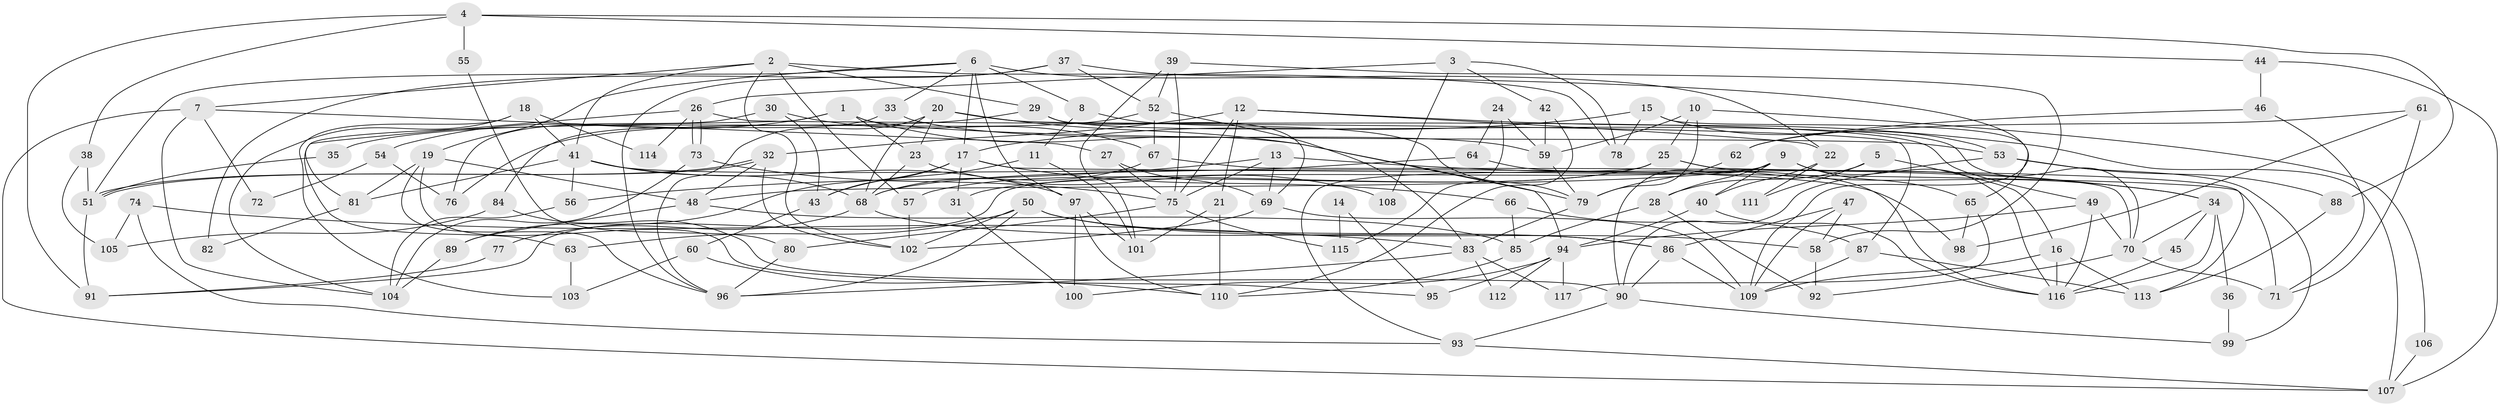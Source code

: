 // Generated by graph-tools (version 1.1) at 2025/15/03/09/25 04:15:09]
// undirected, 117 vertices, 234 edges
graph export_dot {
graph [start="1"]
  node [color=gray90,style=filled];
  1;
  2;
  3;
  4;
  5;
  6;
  7;
  8;
  9;
  10;
  11;
  12;
  13;
  14;
  15;
  16;
  17;
  18;
  19;
  20;
  21;
  22;
  23;
  24;
  25;
  26;
  27;
  28;
  29;
  30;
  31;
  32;
  33;
  34;
  35;
  36;
  37;
  38;
  39;
  40;
  41;
  42;
  43;
  44;
  45;
  46;
  47;
  48;
  49;
  50;
  51;
  52;
  53;
  54;
  55;
  56;
  57;
  58;
  59;
  60;
  61;
  62;
  63;
  64;
  65;
  66;
  67;
  68;
  69;
  70;
  71;
  72;
  73;
  74;
  75;
  76;
  77;
  78;
  79;
  80;
  81;
  82;
  83;
  84;
  85;
  86;
  87;
  88;
  89;
  90;
  91;
  92;
  93;
  94;
  95;
  96;
  97;
  98;
  99;
  100;
  101;
  102;
  103;
  104;
  105;
  106;
  107;
  108;
  109;
  110;
  111;
  112;
  113;
  114;
  115;
  116;
  117;
  1 -- 79;
  1 -- 53;
  1 -- 23;
  1 -- 54;
  1 -- 63;
  2 -- 41;
  2 -- 102;
  2 -- 7;
  2 -- 29;
  2 -- 57;
  2 -- 78;
  3 -- 78;
  3 -- 26;
  3 -- 42;
  3 -- 108;
  4 -- 38;
  4 -- 91;
  4 -- 44;
  4 -- 55;
  4 -- 88;
  5 -- 16;
  5 -- 28;
  5 -- 111;
  6 -- 17;
  6 -- 22;
  6 -- 8;
  6 -- 19;
  6 -- 33;
  6 -- 51;
  6 -- 97;
  7 -- 27;
  7 -- 72;
  7 -- 104;
  7 -- 107;
  8 -- 11;
  8 -- 79;
  9 -- 40;
  9 -- 116;
  9 -- 28;
  9 -- 48;
  9 -- 65;
  9 -- 90;
  9 -- 91;
  10 -- 79;
  10 -- 59;
  10 -- 25;
  10 -- 106;
  11 -- 43;
  11 -- 101;
  12 -- 107;
  12 -- 32;
  12 -- 21;
  12 -- 22;
  12 -- 75;
  13 -- 75;
  13 -- 69;
  13 -- 34;
  13 -- 56;
  14 -- 95;
  14 -- 115;
  15 -- 53;
  15 -- 17;
  15 -- 65;
  15 -- 78;
  16 -- 116;
  16 -- 113;
  16 -- 109;
  17 -- 71;
  17 -- 89;
  17 -- 31;
  17 -- 43;
  17 -- 66;
  18 -- 104;
  18 -- 41;
  18 -- 103;
  18 -- 114;
  19 -- 81;
  19 -- 48;
  19 -- 95;
  19 -- 96;
  20 -- 68;
  20 -- 96;
  20 -- 23;
  20 -- 49;
  20 -- 94;
  21 -- 101;
  21 -- 110;
  22 -- 40;
  22 -- 111;
  23 -- 68;
  23 -- 108;
  24 -- 59;
  24 -- 64;
  24 -- 115;
  25 -- 57;
  25 -- 31;
  25 -- 34;
  25 -- 93;
  25 -- 113;
  26 -- 87;
  26 -- 73;
  26 -- 73;
  26 -- 81;
  26 -- 114;
  27 -- 69;
  27 -- 75;
  28 -- 85;
  28 -- 92;
  29 -- 70;
  29 -- 35;
  29 -- 69;
  30 -- 67;
  30 -- 43;
  30 -- 76;
  31 -- 100;
  32 -- 51;
  32 -- 51;
  32 -- 48;
  32 -- 102;
  33 -- 59;
  33 -- 84;
  34 -- 36;
  34 -- 45;
  34 -- 70;
  34 -- 116;
  35 -- 51;
  36 -- 99;
  37 -- 96;
  37 -- 109;
  37 -- 52;
  37 -- 82;
  38 -- 51;
  38 -- 105;
  39 -- 58;
  39 -- 75;
  39 -- 52;
  39 -- 101;
  40 -- 94;
  40 -- 116;
  41 -- 68;
  41 -- 97;
  41 -- 56;
  41 -- 81;
  41 -- 98;
  42 -- 110;
  42 -- 59;
  43 -- 60;
  44 -- 107;
  44 -- 46;
  45 -- 116;
  46 -- 71;
  46 -- 62;
  47 -- 86;
  47 -- 58;
  47 -- 109;
  48 -- 85;
  48 -- 89;
  49 -- 94;
  49 -- 70;
  49 -- 116;
  50 -- 86;
  50 -- 102;
  50 -- 58;
  50 -- 63;
  50 -- 96;
  51 -- 91;
  52 -- 67;
  52 -- 76;
  52 -- 83;
  53 -- 90;
  53 -- 88;
  53 -- 99;
  54 -- 76;
  54 -- 72;
  55 -- 80;
  56 -- 104;
  57 -- 102;
  58 -- 92;
  59 -- 79;
  60 -- 110;
  60 -- 103;
  61 -- 98;
  61 -- 62;
  61 -- 71;
  62 -- 79;
  63 -- 103;
  64 -- 68;
  64 -- 116;
  65 -- 98;
  65 -- 117;
  66 -- 85;
  66 -- 87;
  67 -- 70;
  67 -- 68;
  68 -- 77;
  68 -- 86;
  69 -- 109;
  69 -- 102;
  70 -- 71;
  70 -- 92;
  73 -- 104;
  73 -- 75;
  74 -- 83;
  74 -- 93;
  74 -- 105;
  75 -- 80;
  75 -- 115;
  77 -- 91;
  79 -- 83;
  80 -- 96;
  81 -- 82;
  83 -- 96;
  83 -- 112;
  83 -- 117;
  84 -- 90;
  84 -- 105;
  85 -- 110;
  86 -- 109;
  86 -- 90;
  87 -- 109;
  87 -- 113;
  88 -- 113;
  89 -- 104;
  90 -- 93;
  90 -- 99;
  93 -- 107;
  94 -- 117;
  94 -- 95;
  94 -- 100;
  94 -- 112;
  97 -- 100;
  97 -- 101;
  97 -- 110;
  106 -- 107;
}

